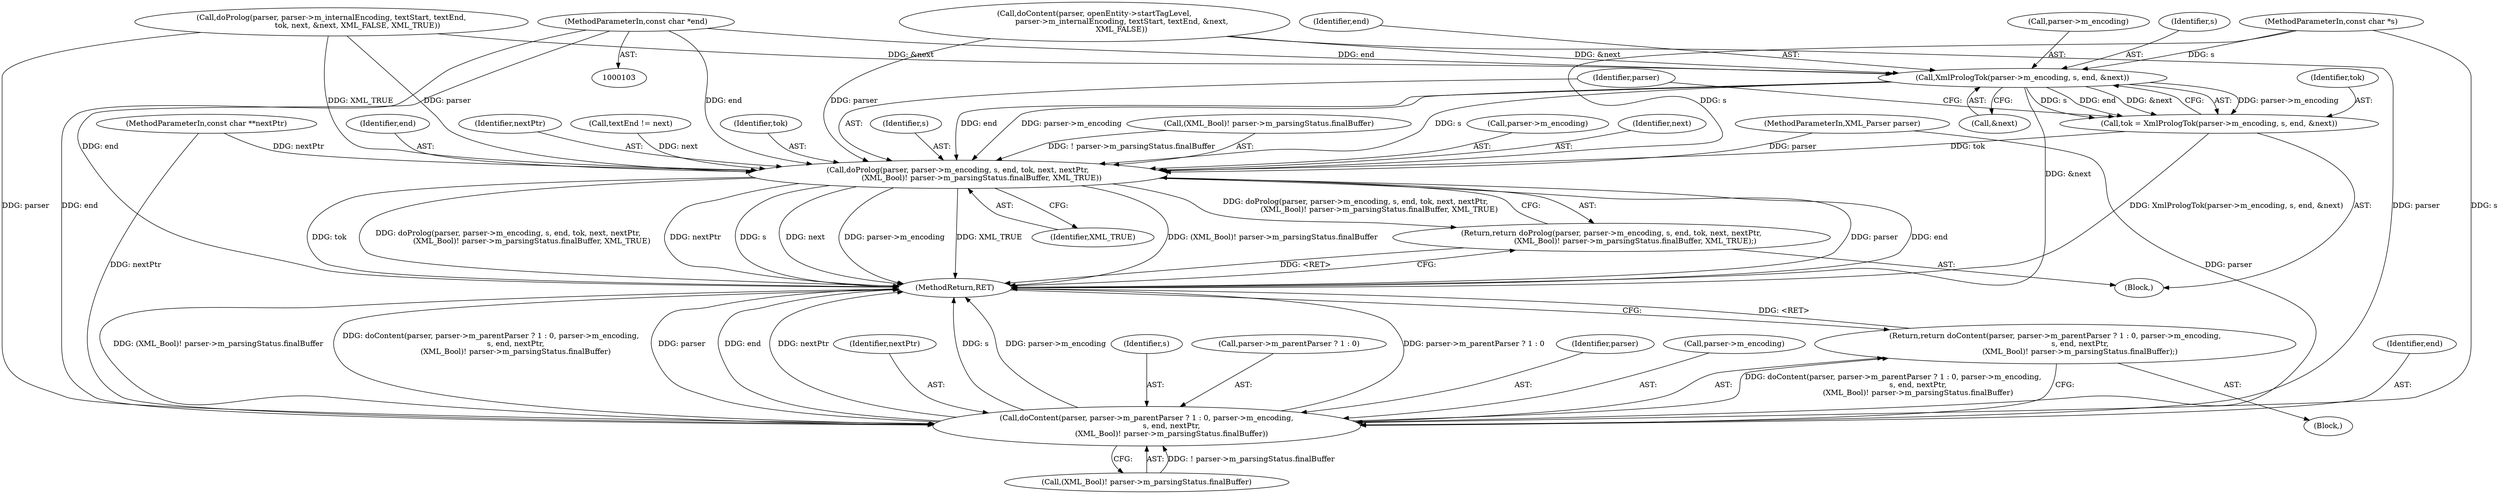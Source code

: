 digraph "0_libexpat_c20b758c332d9a13afbbb276d30db1d183a85d43_1@pointer" {
"1000106" [label="(MethodParameterIn,const char *end)"];
"1000276" [label="(Call,XmlPrologTok(parser->m_encoding, s, end, &next))"];
"1000274" [label="(Call,tok = XmlPrologTok(parser->m_encoding, s, end, &next))"];
"1000285" [label="(Call,doProlog(parser, parser->m_encoding, s, end, tok, next, nextPtr,\n                    (XML_Bool)! parser->m_parsingStatus.finalBuffer, XML_TRUE))"];
"1000284" [label="(Return,return doProlog(parser, parser->m_encoding, s, end, tok, next, nextPtr,\n                    (XML_Bool)! parser->m_parsingStatus.finalBuffer, XML_TRUE);)"];
"1000312" [label="(Call,doContent(parser, parser->m_parentParser ? 1 : 0, parser->m_encoding,\n                     s, end, nextPtr,\n                     (XML_Bool)! parser->m_parsingStatus.finalBuffer))"];
"1000311" [label="(Return,return doContent(parser, parser->m_parentParser ? 1 : 0, parser->m_encoding,\n                     s, end, nextPtr,\n                     (XML_Bool)! parser->m_parsingStatus.finalBuffer);)"];
"1000325" [label="(Identifier,nextPtr)"];
"1000292" [label="(Identifier,tok)"];
"1000286" [label="(Identifier,parser)"];
"1000303" [label="(Identifier,XML_TRUE)"];
"1000274" [label="(Call,tok = XmlPrologTok(parser->m_encoding, s, end, &next))"];
"1000312" [label="(Call,doContent(parser, parser->m_parentParser ? 1 : 0, parser->m_encoding,\n                     s, end, nextPtr,\n                     (XML_Bool)! parser->m_parsingStatus.finalBuffer))"];
"1000285" [label="(Call,doProlog(parser, parser->m_encoding, s, end, tok, next, nextPtr,\n                    (XML_Bool)! parser->m_parsingStatus.finalBuffer, XML_TRUE))"];
"1000104" [label="(MethodParameterIn,XML_Parser parser)"];
"1000107" [label="(MethodParameterIn,const char **nextPtr)"];
"1000323" [label="(Identifier,s)"];
"1000290" [label="(Identifier,s)"];
"1000311" [label="(Return,return doContent(parser, parser->m_parentParser ? 1 : 0, parser->m_encoding,\n                     s, end, nextPtr,\n                     (XML_Bool)! parser->m_parsingStatus.finalBuffer);)"];
"1000275" [label="(Identifier,tok)"];
"1000314" [label="(Call,parser->m_parentParser ? 1 : 0)"];
"1000326" [label="(Call,(XML_Bool)! parser->m_parsingStatus.finalBuffer)"];
"1000189" [label="(Call,doContent(parser, openEntity->startTagLevel,\n                       parser->m_internalEncoding, textStart, textEnd, &next,\n                       XML_FALSE))"];
"1000281" [label="(Identifier,end)"];
"1000295" [label="(Call,(XML_Bool)! parser->m_parsingStatus.finalBuffer)"];
"1000305" [label="(Block,)"];
"1000276" [label="(Call,XmlPrologTok(parser->m_encoding, s, end, &next))"];
"1000287" [label="(Call,parser->m_encoding)"];
"1000313" [label="(Identifier,parser)"];
"1000282" [label="(Call,&next)"];
"1000320" [label="(Call,parser->m_encoding)"];
"1000293" [label="(Identifier,next)"];
"1000334" [label="(MethodReturn,RET)"];
"1000291" [label="(Identifier,end)"];
"1000173" [label="(Call,doProlog(parser, parser->m_internalEncoding, textStart, textEnd,\n                      tok, next, &next, XML_FALSE, XML_TRUE))"];
"1000277" [label="(Call,parser->m_encoding)"];
"1000280" [label="(Identifier,s)"];
"1000267" [label="(Block,)"];
"1000105" [label="(MethodParameterIn,const char *s)"];
"1000324" [label="(Identifier,end)"];
"1000294" [label="(Identifier,nextPtr)"];
"1000284" [label="(Return,return doProlog(parser, parser->m_encoding, s, end, tok, next, nextPtr,\n                    (XML_Bool)! parser->m_parsingStatus.finalBuffer, XML_TRUE);)"];
"1000211" [label="(Call,textEnd != next)"];
"1000106" [label="(MethodParameterIn,const char *end)"];
"1000106" -> "1000103"  [label="AST: "];
"1000106" -> "1000334"  [label="DDG: end"];
"1000106" -> "1000276"  [label="DDG: end"];
"1000106" -> "1000285"  [label="DDG: end"];
"1000106" -> "1000312"  [label="DDG: end"];
"1000276" -> "1000274"  [label="AST: "];
"1000276" -> "1000282"  [label="CFG: "];
"1000277" -> "1000276"  [label="AST: "];
"1000280" -> "1000276"  [label="AST: "];
"1000281" -> "1000276"  [label="AST: "];
"1000282" -> "1000276"  [label="AST: "];
"1000274" -> "1000276"  [label="CFG: "];
"1000276" -> "1000334"  [label="DDG: &next"];
"1000276" -> "1000274"  [label="DDG: parser->m_encoding"];
"1000276" -> "1000274"  [label="DDG: s"];
"1000276" -> "1000274"  [label="DDG: end"];
"1000276" -> "1000274"  [label="DDG: &next"];
"1000105" -> "1000276"  [label="DDG: s"];
"1000173" -> "1000276"  [label="DDG: &next"];
"1000189" -> "1000276"  [label="DDG: &next"];
"1000276" -> "1000285"  [label="DDG: parser->m_encoding"];
"1000276" -> "1000285"  [label="DDG: s"];
"1000276" -> "1000285"  [label="DDG: end"];
"1000274" -> "1000267"  [label="AST: "];
"1000275" -> "1000274"  [label="AST: "];
"1000286" -> "1000274"  [label="CFG: "];
"1000274" -> "1000334"  [label="DDG: XmlPrologTok(parser->m_encoding, s, end, &next)"];
"1000274" -> "1000285"  [label="DDG: tok"];
"1000285" -> "1000284"  [label="AST: "];
"1000285" -> "1000303"  [label="CFG: "];
"1000286" -> "1000285"  [label="AST: "];
"1000287" -> "1000285"  [label="AST: "];
"1000290" -> "1000285"  [label="AST: "];
"1000291" -> "1000285"  [label="AST: "];
"1000292" -> "1000285"  [label="AST: "];
"1000293" -> "1000285"  [label="AST: "];
"1000294" -> "1000285"  [label="AST: "];
"1000295" -> "1000285"  [label="AST: "];
"1000303" -> "1000285"  [label="AST: "];
"1000284" -> "1000285"  [label="CFG: "];
"1000285" -> "1000334"  [label="DDG: parser"];
"1000285" -> "1000334"  [label="DDG: end"];
"1000285" -> "1000334"  [label="DDG: tok"];
"1000285" -> "1000334"  [label="DDG: doProlog(parser, parser->m_encoding, s, end, tok, next, nextPtr,\n                    (XML_Bool)! parser->m_parsingStatus.finalBuffer, XML_TRUE)"];
"1000285" -> "1000334"  [label="DDG: nextPtr"];
"1000285" -> "1000334"  [label="DDG: s"];
"1000285" -> "1000334"  [label="DDG: next"];
"1000285" -> "1000334"  [label="DDG: parser->m_encoding"];
"1000285" -> "1000334"  [label="DDG: XML_TRUE"];
"1000285" -> "1000334"  [label="DDG: (XML_Bool)! parser->m_parsingStatus.finalBuffer"];
"1000285" -> "1000284"  [label="DDG: doProlog(parser, parser->m_encoding, s, end, tok, next, nextPtr,\n                    (XML_Bool)! parser->m_parsingStatus.finalBuffer, XML_TRUE)"];
"1000189" -> "1000285"  [label="DDG: parser"];
"1000173" -> "1000285"  [label="DDG: parser"];
"1000173" -> "1000285"  [label="DDG: XML_TRUE"];
"1000104" -> "1000285"  [label="DDG: parser"];
"1000105" -> "1000285"  [label="DDG: s"];
"1000211" -> "1000285"  [label="DDG: next"];
"1000107" -> "1000285"  [label="DDG: nextPtr"];
"1000295" -> "1000285"  [label="DDG: ! parser->m_parsingStatus.finalBuffer"];
"1000284" -> "1000267"  [label="AST: "];
"1000334" -> "1000284"  [label="CFG: "];
"1000284" -> "1000334"  [label="DDG: <RET>"];
"1000312" -> "1000311"  [label="AST: "];
"1000312" -> "1000326"  [label="CFG: "];
"1000313" -> "1000312"  [label="AST: "];
"1000314" -> "1000312"  [label="AST: "];
"1000320" -> "1000312"  [label="AST: "];
"1000323" -> "1000312"  [label="AST: "];
"1000324" -> "1000312"  [label="AST: "];
"1000325" -> "1000312"  [label="AST: "];
"1000326" -> "1000312"  [label="AST: "];
"1000311" -> "1000312"  [label="CFG: "];
"1000312" -> "1000334"  [label="DDG: (XML_Bool)! parser->m_parsingStatus.finalBuffer"];
"1000312" -> "1000334"  [label="DDG: doContent(parser, parser->m_parentParser ? 1 : 0, parser->m_encoding,\n                     s, end, nextPtr,\n                     (XML_Bool)! parser->m_parsingStatus.finalBuffer)"];
"1000312" -> "1000334"  [label="DDG: parser"];
"1000312" -> "1000334"  [label="DDG: end"];
"1000312" -> "1000334"  [label="DDG: nextPtr"];
"1000312" -> "1000334"  [label="DDG: s"];
"1000312" -> "1000334"  [label="DDG: parser->m_encoding"];
"1000312" -> "1000334"  [label="DDG: parser->m_parentParser ? 1 : 0"];
"1000312" -> "1000311"  [label="DDG: doContent(parser, parser->m_parentParser ? 1 : 0, parser->m_encoding,\n                     s, end, nextPtr,\n                     (XML_Bool)! parser->m_parsingStatus.finalBuffer)"];
"1000189" -> "1000312"  [label="DDG: parser"];
"1000173" -> "1000312"  [label="DDG: parser"];
"1000104" -> "1000312"  [label="DDG: parser"];
"1000105" -> "1000312"  [label="DDG: s"];
"1000107" -> "1000312"  [label="DDG: nextPtr"];
"1000326" -> "1000312"  [label="DDG: ! parser->m_parsingStatus.finalBuffer"];
"1000311" -> "1000305"  [label="AST: "];
"1000334" -> "1000311"  [label="CFG: "];
"1000311" -> "1000334"  [label="DDG: <RET>"];
}
